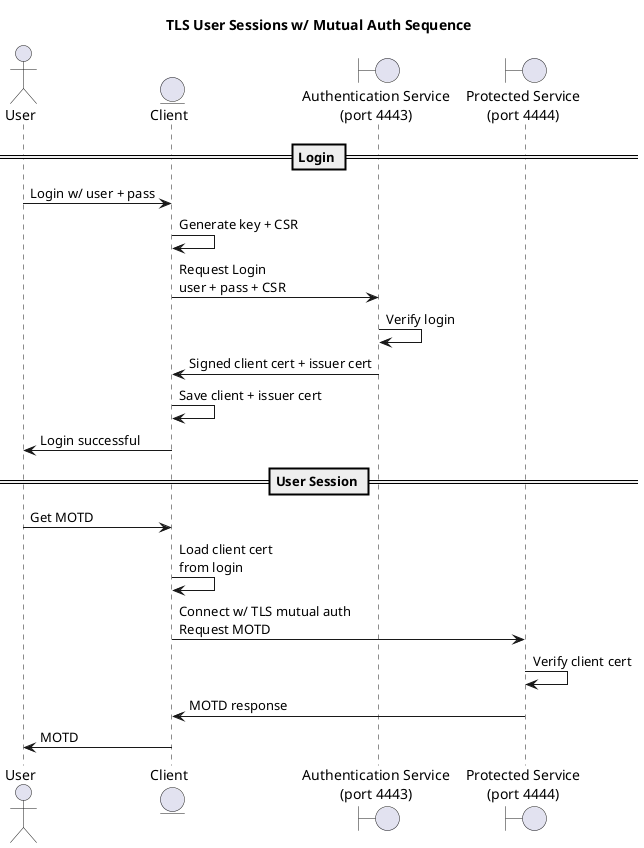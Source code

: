 @startuml
title TLS User Sessions w/ Mutual Auth Sequence

actor User as usr
entity "Client" as cli
boundary "Authentication Service\n(port 4443)" as auth
boundary "Protected Service\n(port 4444)" as protected

== Login ==

usr -> cli : Login w/ user + pass
cli -> cli : Generate key + CSR
cli -> auth : Request Login\nuser + pass + CSR
auth -> auth : Verify login
auth -> cli : Signed client cert + issuer cert
cli -> cli : Save client + issuer cert
cli -> usr : Login successful

== User Session ==

usr -> cli : Get MOTD
cli -> cli : Load client cert\nfrom login
cli -> protected : Connect w/ TLS mutual auth\nRequest MOTD
protected -> protected : Verify client cert
protected -> cli : MOTD response
cli -> usr : MOTD

@enduml

